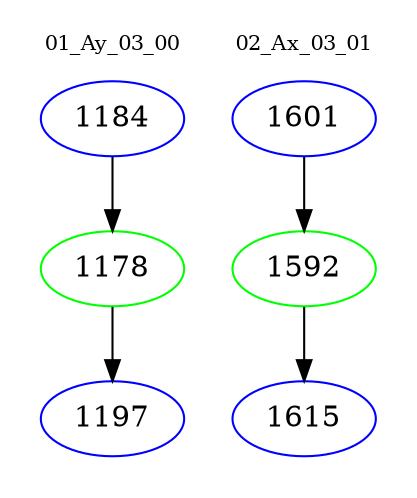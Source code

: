 digraph{
subgraph cluster_0 {
color = white
label = "01_Ay_03_00";
fontsize=10;
T0_1184 [label="1184", color="blue"]
T0_1184 -> T0_1178 [color="black"]
T0_1178 [label="1178", color="green"]
T0_1178 -> T0_1197 [color="black"]
T0_1197 [label="1197", color="blue"]
}
subgraph cluster_1 {
color = white
label = "02_Ax_03_01";
fontsize=10;
T1_1601 [label="1601", color="blue"]
T1_1601 -> T1_1592 [color="black"]
T1_1592 [label="1592", color="green"]
T1_1592 -> T1_1615 [color="black"]
T1_1615 [label="1615", color="blue"]
}
}
